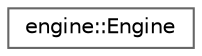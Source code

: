 digraph "Graphical Class Hierarchy"
{
 // LATEX_PDF_SIZE
  bgcolor="transparent";
  edge [fontname=Helvetica,fontsize=10,labelfontname=Helvetica,labelfontsize=10];
  node [fontname=Helvetica,fontsize=10,shape=box,height=0.2,width=0.4];
  rankdir="LR";
  Node0 [label="engine::Engine",height=0.2,width=0.4,color="grey40", fillcolor="white", style="filled",URL="$classengine_1_1_engine.html",tooltip="class Engine -"];
}
